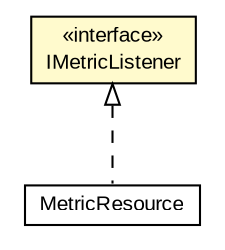 #!/usr/local/bin/dot
#
# Class diagram 
# Generated by UMLGraph version R5_6-24-gf6e263 (http://www.umlgraph.org/)
#

digraph G {
	edge [fontname="arial",fontsize=10,labelfontname="arial",labelfontsize=10];
	node [fontname="arial",fontsize=10,shape=plaintext];
	nodesep=0.25;
	ranksep=0.5;
	// com.mycompany.task1.metric.interfaces.IMetricListener
	c238 [label=<<table title="com.mycompany.task1.metric.interfaces.IMetricListener" border="0" cellborder="1" cellspacing="0" cellpadding="2" port="p" bgcolor="lemonChiffon" href="./IMetricListener.html">
		<tr><td><table border="0" cellspacing="0" cellpadding="1">
<tr><td align="center" balign="center"> &#171;interface&#187; </td></tr>
<tr><td align="center" balign="center"> IMetricListener </td></tr>
		</table></td></tr>
		</table>>, URL="./IMetricListener.html", fontname="arial", fontcolor="black", fontsize=10.0];
	// com.mycompany.task1.resources.MetricResource
	c243 [label=<<table title="com.mycompany.task1.resources.MetricResource" border="0" cellborder="1" cellspacing="0" cellpadding="2" port="p" href="../../resources/MetricResource.html">
		<tr><td><table border="0" cellspacing="0" cellpadding="1">
<tr><td align="center" balign="center"> MetricResource </td></tr>
		</table></td></tr>
		</table>>, URL="../../resources/MetricResource.html", fontname="arial", fontcolor="black", fontsize=10.0];
	//com.mycompany.task1.resources.MetricResource implements com.mycompany.task1.metric.interfaces.IMetricListener
	c238:p -> c243:p [dir=back,arrowtail=empty,style=dashed];
}


